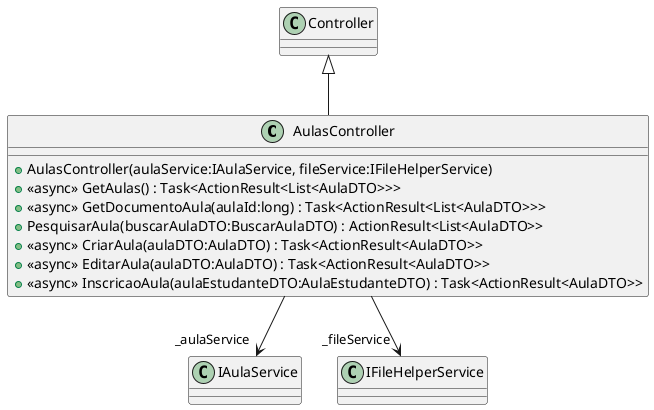 @startuml
class AulasController {
    + AulasController(aulaService:IAulaService, fileService:IFileHelperService)
    + <<async>> GetAulas() : Task<ActionResult<List<AulaDTO>>>
    + <<async>> GetDocumentoAula(aulaId:long) : Task<ActionResult<List<AulaDTO>>>
    + PesquisarAula(buscarAulaDTO:BuscarAulaDTO) : ActionResult<List<AulaDTO>>
    + <<async>> CriarAula(aulaDTO:AulaDTO) : Task<ActionResult<AulaDTO>>
    + <<async>> EditarAula(aulaDTO:AulaDTO) : Task<ActionResult<AulaDTO>>
    + <<async>> InscricaoAula(aulaEstudanteDTO:AulaEstudanteDTO) : Task<ActionResult<AulaDTO>>
}
Controller <|-- AulasController
AulasController --> "_aulaService" IAulaService
AulasController --> "_fileService" IFileHelperService
@enduml
